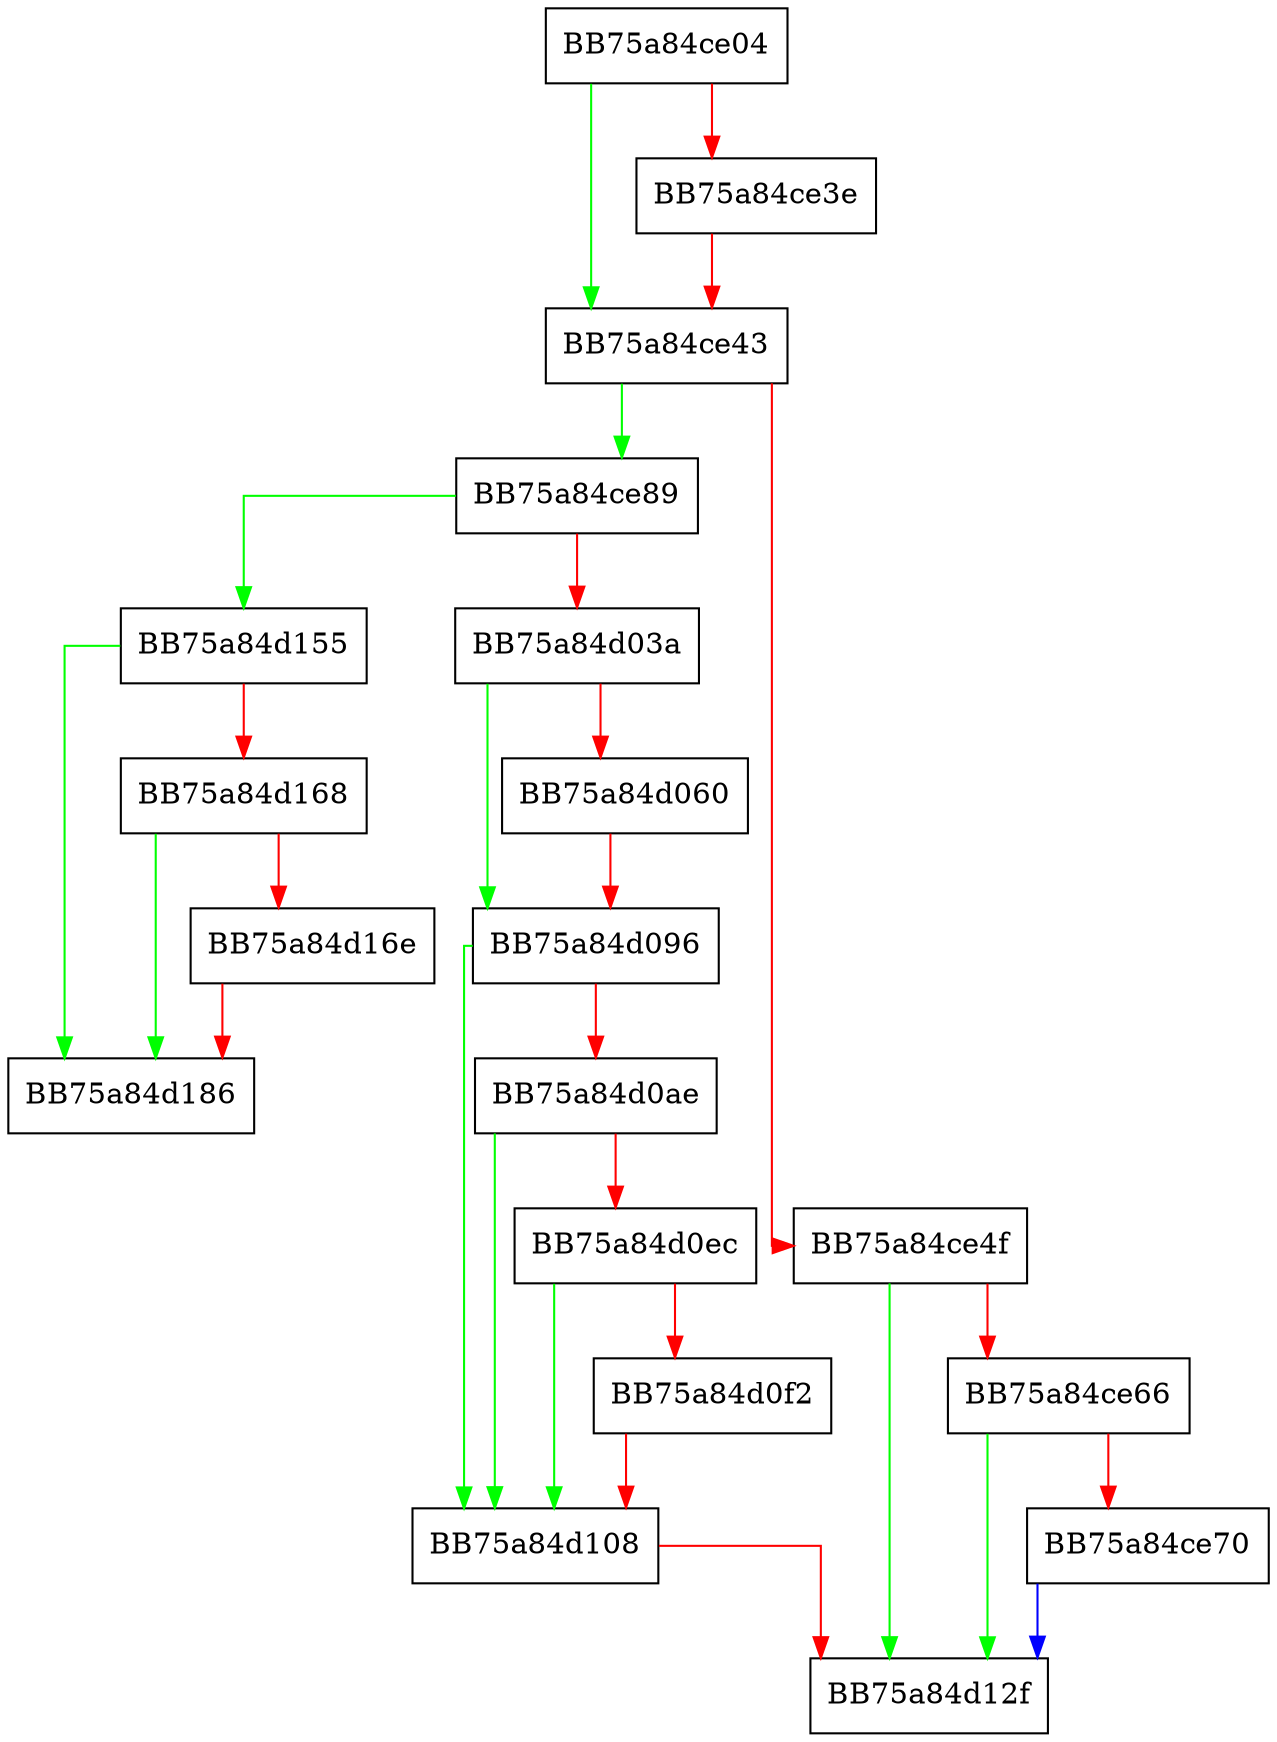 digraph ReportDetection {
  node [shape="box"];
  graph [splines=ortho];
  BB75a84ce04 -> BB75a84ce43 [color="green"];
  BB75a84ce04 -> BB75a84ce3e [color="red"];
  BB75a84ce3e -> BB75a84ce43 [color="red"];
  BB75a84ce43 -> BB75a84ce89 [color="green"];
  BB75a84ce43 -> BB75a84ce4f [color="red"];
  BB75a84ce4f -> BB75a84d12f [color="green"];
  BB75a84ce4f -> BB75a84ce66 [color="red"];
  BB75a84ce66 -> BB75a84d12f [color="green"];
  BB75a84ce66 -> BB75a84ce70 [color="red"];
  BB75a84ce70 -> BB75a84d12f [color="blue"];
  BB75a84ce89 -> BB75a84d155 [color="green"];
  BB75a84ce89 -> BB75a84d03a [color="red"];
  BB75a84d03a -> BB75a84d096 [color="green"];
  BB75a84d03a -> BB75a84d060 [color="red"];
  BB75a84d060 -> BB75a84d096 [color="red"];
  BB75a84d096 -> BB75a84d108 [color="green"];
  BB75a84d096 -> BB75a84d0ae [color="red"];
  BB75a84d0ae -> BB75a84d108 [color="green"];
  BB75a84d0ae -> BB75a84d0ec [color="red"];
  BB75a84d0ec -> BB75a84d108 [color="green"];
  BB75a84d0ec -> BB75a84d0f2 [color="red"];
  BB75a84d0f2 -> BB75a84d108 [color="red"];
  BB75a84d108 -> BB75a84d12f [color="red"];
  BB75a84d155 -> BB75a84d186 [color="green"];
  BB75a84d155 -> BB75a84d168 [color="red"];
  BB75a84d168 -> BB75a84d186 [color="green"];
  BB75a84d168 -> BB75a84d16e [color="red"];
  BB75a84d16e -> BB75a84d186 [color="red"];
}